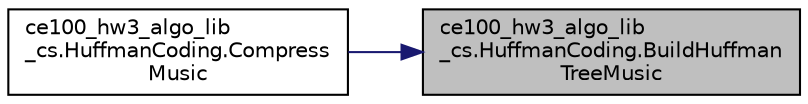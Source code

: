 digraph "ce100_hw3_algo_lib_cs.HuffmanCoding.BuildHuffmanTreeMusic"
{
 // INTERACTIVE_SVG=YES
 // LATEX_PDF_SIZE
  edge [fontname="Helvetica",fontsize="10",labelfontname="Helvetica",labelfontsize="10"];
  node [fontname="Helvetica",fontsize="10",shape=record];
  rankdir="RL";
  Node1 [label="ce100_hw3_algo_lib\l_cs.HuffmanCoding.BuildHuffman\lTreeMusic",height=0.2,width=0.4,color="black", fillcolor="grey75", style="filled", fontcolor="black",tooltip=" "];
  Node1 -> Node2 [dir="back",color="midnightblue",fontsize="10",style="solid",fontname="Helvetica"];
  Node2 [label="ce100_hw3_algo_lib\l_cs.HuffmanCoding.Compress\lMusic",height=0.2,width=0.4,color="black", fillcolor="white", style="filled",URL="$db/db2/a00020.html#a1a9b80d2bbca1af8427d8f52b784f506",tooltip=" "];
}
